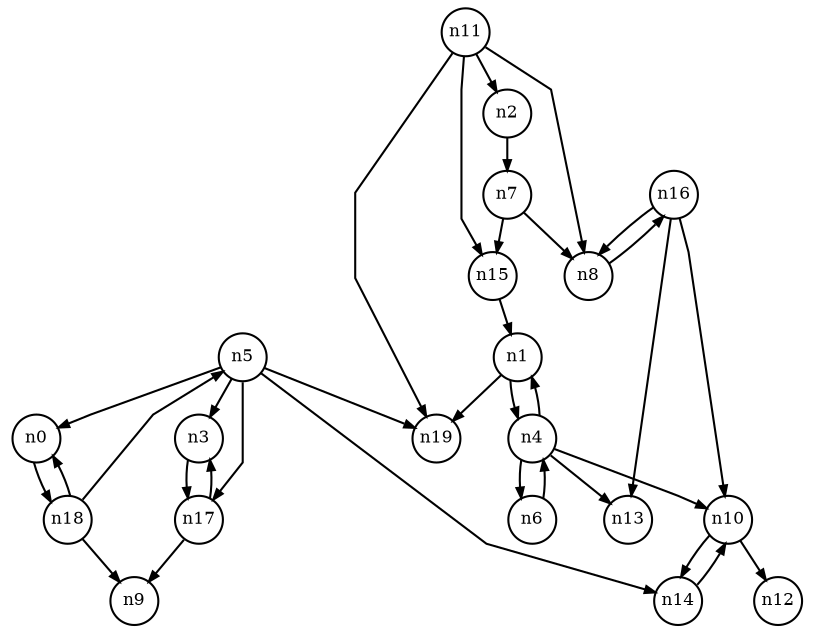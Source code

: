 digraph G{
splines=polyline;
ranksep=0.22;
nodesep=0.22;
nodesize=0.16;
fontsize=8
edge [arrowsize=0.5]
node [fontsize=8 shape=circle width=0.32 fixedsize=shape];

n1 -> n19
n1 -> n4
n7 -> n8
n7 -> n15
n2 -> n7
n4 -> n1
n4 -> n6
n4 -> n10
n4 -> n13
n6 -> n4
n10 -> n12
n10 -> n14
n0 -> n18
n5 -> n0
n5 -> n3
n5 -> n14
n5 -> n17
n5 -> n19
n3 -> n17
n14 -> n10
n17 -> n3
n17 -> n9
n8 -> n16
n15 -> n1
n11 -> n2
n11 -> n8
n11 -> n15
n11 -> n19
n16 -> n8
n16 -> n10
n16 -> n13
n18 -> n0
n18 -> n5
n18 -> n9
}
